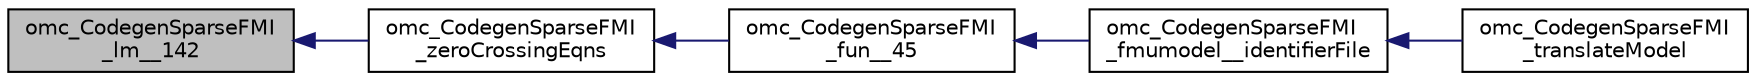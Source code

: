 digraph "omc_CodegenSparseFMI_lm__142"
{
  edge [fontname="Helvetica",fontsize="10",labelfontname="Helvetica",labelfontsize="10"];
  node [fontname="Helvetica",fontsize="10",shape=record];
  rankdir="LR";
  Node175973 [label="omc_CodegenSparseFMI\l_lm__142",height=0.2,width=0.4,color="black", fillcolor="grey75", style="filled", fontcolor="black"];
  Node175973 -> Node175974 [dir="back",color="midnightblue",fontsize="10",style="solid",fontname="Helvetica"];
  Node175974 [label="omc_CodegenSparseFMI\l_zeroCrossingEqns",height=0.2,width=0.4,color="black", fillcolor="white", style="filled",URL="$da/d88/_codegen_sparse_f_m_i_8h.html#ae972125aa539704bfb508f28b7d6f074"];
  Node175974 -> Node175975 [dir="back",color="midnightblue",fontsize="10",style="solid",fontname="Helvetica"];
  Node175975 [label="omc_CodegenSparseFMI\l_fun__45",height=0.2,width=0.4,color="black", fillcolor="white", style="filled",URL="$d1/d2e/_codegen_sparse_f_m_i_8c.html#a33c397eee4567dbaf5269d88f9ea50f2"];
  Node175975 -> Node175976 [dir="back",color="midnightblue",fontsize="10",style="solid",fontname="Helvetica"];
  Node175976 [label="omc_CodegenSparseFMI\l_fmumodel__identifierFile",height=0.2,width=0.4,color="black", fillcolor="white", style="filled",URL="$da/d88/_codegen_sparse_f_m_i_8h.html#a0d704247081fbb1f268bdd5ae5d7f3f3"];
  Node175976 -> Node175977 [dir="back",color="midnightblue",fontsize="10",style="solid",fontname="Helvetica"];
  Node175977 [label="omc_CodegenSparseFMI\l_translateModel",height=0.2,width=0.4,color="black", fillcolor="white", style="filled",URL="$da/d88/_codegen_sparse_f_m_i_8h.html#a6e115544fcae7968ab9fa00a0ea17b1d"];
}
